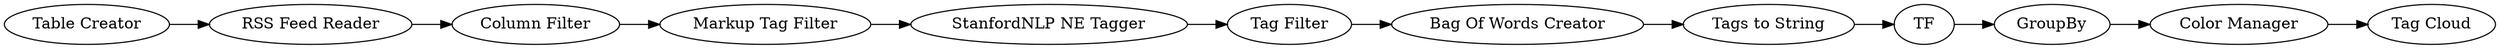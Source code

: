 digraph {
	55 -> 59
	27 -> 57
	50 -> 58
	21 -> 41
	42 -> 55
	41 -> 27
	19 -> 21
	54 -> 56
	56 -> 50
	58 -> 19
	59 -> 54
	27 [label="Color Manager"]
	57 [label="Tag Cloud"]
	55 [label="RSS Feed Reader"]
	50 [label="Tag Filter"]
	42 [label="Table Creator"]
	41 [label=GroupBy]
	21 [label=TF]
	58 [label="Bag Of Words Creator"]
	56 [label="StanfordNLP NE Tagger"]
	54 [label="Markup Tag Filter"]
	19 [label="Tags to String"]
	59 [label="Column Filter"]
	rankdir=LR
}

